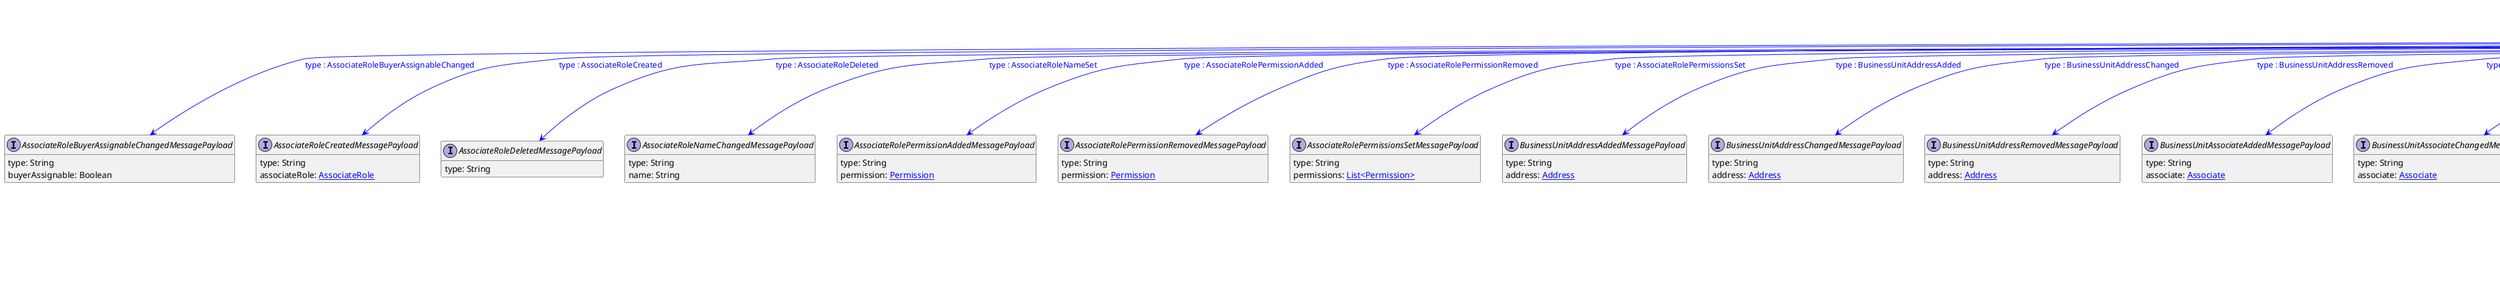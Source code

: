 @startuml

hide empty fields
hide empty methods
legend
|= |= line |
|<back:black>   </back>| inheritance |
|<back:green>   </back>| property reference |
|<back:blue>   </back>| discriminated class |
endlegend
interface MessagePayload [[MessagePayload.svg]]  {
    type: String
}


interface AssociateRoleBuyerAssignableChangedMessagePayload [[AssociateRoleBuyerAssignableChangedMessagePayload.svg]]  {
    type: String
    buyerAssignable: Boolean
}
interface AssociateRoleCreatedMessagePayload [[AssociateRoleCreatedMessagePayload.svg]]  {
    type: String
    associateRole: [[AssociateRole.svg AssociateRole]]
}
interface AssociateRoleDeletedMessagePayload [[AssociateRoleDeletedMessagePayload.svg]]  {
    type: String
}
interface AssociateRoleNameChangedMessagePayload [[AssociateRoleNameChangedMessagePayload.svg]]  {
    type: String
    name: String
}
interface AssociateRolePermissionAddedMessagePayload [[AssociateRolePermissionAddedMessagePayload.svg]]  {
    type: String
    permission: [[Permission.svg Permission]]
}
interface AssociateRolePermissionRemovedMessagePayload [[AssociateRolePermissionRemovedMessagePayload.svg]]  {
    type: String
    permission: [[Permission.svg Permission]]
}
interface AssociateRolePermissionsSetMessagePayload [[AssociateRolePermissionsSetMessagePayload.svg]]  {
    type: String
    permissions: [[Permission.svg List<Permission>]]
}
interface BusinessUnitAddressAddedMessagePayload [[BusinessUnitAddressAddedMessagePayload.svg]]  {
    type: String
    address: [[Address.svg Address]]
}
interface BusinessUnitAddressChangedMessagePayload [[BusinessUnitAddressChangedMessagePayload.svg]]  {
    type: String
    address: [[Address.svg Address]]
}
interface BusinessUnitAddressRemovedMessagePayload [[BusinessUnitAddressRemovedMessagePayload.svg]]  {
    type: String
    address: [[Address.svg Address]]
}
interface BusinessUnitAssociateAddedMessagePayload [[BusinessUnitAssociateAddedMessagePayload.svg]]  {
    type: String
    associate: [[Associate.svg Associate]]
}
interface BusinessUnitAssociateChangedMessagePayload [[BusinessUnitAssociateChangedMessagePayload.svg]]  {
    type: String
    associate: [[Associate.svg Associate]]
}
interface BusinessUnitAssociateModeChangedMessagePayload [[BusinessUnitAssociateModeChangedMessagePayload.svg]]  {
    type: String
    associateMode: [[BusinessUnitAssociateMode.svg BusinessUnitAssociateMode]]
    oldAssociateMode: [[BusinessUnitAssociateMode.svg BusinessUnitAssociateMode]]
}
interface BusinessUnitAssociateRemovedMessagePayload [[BusinessUnitAssociateRemovedMessagePayload.svg]]  {
    type: String
    associate: [[Associate.svg Associate]]
}
interface BusinessUnitAssociatesSetMessagePayload [[BusinessUnitAssociatesSetMessagePayload.svg]]  {
    type: String
    associates: [[Associate.svg List<Associate>]]
}
interface BusinessUnitBillingAddressAddedMessagePayload [[BusinessUnitBillingAddressAddedMessagePayload.svg]]  {
    type: String
    address: [[Address.svg Address]]
}
interface BusinessUnitBillingAddressRemovedMessagePayload [[BusinessUnitBillingAddressRemovedMessagePayload.svg]]  {
    type: String
    address: [[Address.svg Address]]
}
interface BusinessUnitContactEmailSetMessagePayload [[BusinessUnitContactEmailSetMessagePayload.svg]]  {
    type: String
    contactEmail: String
}
interface BusinessUnitCreatedMessagePayload [[BusinessUnitCreatedMessagePayload.svg]]  {
    type: String
    businessUnit: [[BusinessUnit.svg BusinessUnit]]
}
interface BusinessUnitDefaultBillingAddressSetMessagePayload [[BusinessUnitDefaultBillingAddressSetMessagePayload.svg]]  {
    type: String
    address: [[Address.svg Address]]
}
interface BusinessUnitDefaultShippingAddressSetMessagePayload [[BusinessUnitDefaultShippingAddressSetMessagePayload.svg]]  {
    type: String
    address: [[Address.svg Address]]
}
interface BusinessUnitDeletedMessagePayload [[BusinessUnitDeletedMessagePayload.svg]]  {
    type: String
}
interface BusinessUnitNameChangedMessagePayload [[BusinessUnitNameChangedMessagePayload.svg]]  {
    type: String
    name: String
}
interface BusinessUnitParentChangedMessagePayload [[BusinessUnitParentChangedMessagePayload.svg]]  {
    type: String
    oldParentUnit: [[BusinessUnitKeyReference.svg BusinessUnitKeyReference]]
    newParentUnit: [[BusinessUnitKeyReference.svg BusinessUnitKeyReference]]
}
interface BusinessUnitShippingAddressAddedMessagePayload [[BusinessUnitShippingAddressAddedMessagePayload.svg]]  {
    type: String
    address: [[Address.svg Address]]
}
interface BusinessUnitShippingAddressRemovedMessagePayload [[BusinessUnitShippingAddressRemovedMessagePayload.svg]]  {
    type: String
    address: [[Address.svg Address]]
}
interface BusinessUnitStatusChangedMessagePayload [[BusinessUnitStatusChangedMessagePayload.svg]]  {
    type: String
    active: [[BusinessUnitStatus.svg BusinessUnitStatus]]
}
interface BusinessUnitStoreAddedMessagePayload [[BusinessUnitStoreAddedMessagePayload.svg]]  {
    type: String
    store: [[StoreKeyReference.svg StoreKeyReference]]
}
interface BusinessUnitStoreModeChangedMessagePayload [[BusinessUnitStoreModeChangedMessagePayload.svg]]  {
    type: String
    stores: [[StoreKeyReference.svg List<StoreKeyReference>]]
    storeMode: [[BusinessUnitStoreMode.svg BusinessUnitStoreMode]]
    oldStores: [[StoreKeyReference.svg List<StoreKeyReference>]]
    oldStoreMode: [[BusinessUnitStoreMode.svg BusinessUnitStoreMode]]
}
interface BusinessUnitStoreRemovedMessagePayload [[BusinessUnitStoreRemovedMessagePayload.svg]]  {
    type: String
    store: [[StoreKeyReference.svg StoreKeyReference]]
}
interface BusinessUnitStoresSetMessagePayload [[BusinessUnitStoresSetMessagePayload.svg]]  {
    type: String
    stores: [[StoreKeyReference.svg List<StoreKeyReference>]]
}
interface CategoryCreatedMessagePayload [[CategoryCreatedMessagePayload.svg]]  {
    type: String
    category: [[Category.svg Category]]
}
interface CategorySlugChangedMessagePayload [[CategorySlugChangedMessagePayload.svg]]  {
    type: String
    slug: [[LocalizedString.svg LocalizedString]]
    oldSlug: [[LocalizedString.svg LocalizedString]]
}
interface CustomLineItemStateTransitionMessagePayload [[CustomLineItemStateTransitionMessagePayload.svg]]  {
    type: String
    customLineItemId: String
    customLineItemKey: String
    transitionDate: DateTime
    quantity: Long
    fromState: [[StateReference.svg StateReference]]
    toState: [[StateReference.svg StateReference]]
}
interface CustomerAddressAddedMessagePayload [[CustomerAddressAddedMessagePayload.svg]]  {
    type: String
    address: [[Address.svg Address]]
}
interface CustomerAddressChangedMessagePayload [[CustomerAddressChangedMessagePayload.svg]]  {
    type: String
    address: [[Address.svg Address]]
}
interface CustomerAddressCustomFieldAddedMessagePayload [[CustomerAddressCustomFieldAddedMessagePayload.svg]]  {
    type: String
    name: String
    value: [[Object.svg Object]]
}
interface CustomerAddressCustomFieldChangedMessagePayload [[CustomerAddressCustomFieldChangedMessagePayload.svg]]  {
    type: String
    name: String
    value: [[Object.svg Object]]
    previousValue: [[Object.svg Object]]
}
interface CustomerAddressCustomFieldRemovedMessagePayload [[CustomerAddressCustomFieldRemovedMessagePayload.svg]]  {
    type: String
    name: String
}
interface CustomerAddressCustomTypeRemovedMessagePayload [[CustomerAddressCustomTypeRemovedMessagePayload.svg]]  {
    type: String
    previousTypeId: String
}
interface CustomerAddressCustomTypeSetMessagePayload [[CustomerAddressCustomTypeSetMessagePayload.svg]]  {
    type: String
    customFields: [[CustomFields.svg CustomFields]]
    previousTypeId: String
}
interface CustomerAddressRemovedMessagePayload [[CustomerAddressRemovedMessagePayload.svg]]  {
    type: String
    address: [[Address.svg Address]]
}
interface CustomerCompanyNameSetMessagePayload [[CustomerCompanyNameSetMessagePayload.svg]]  {
    type: String
    companyName: String
}
interface CustomerCreatedMessagePayload [[CustomerCreatedMessagePayload.svg]]  {
    type: String
    customer: [[Customer.svg Customer]]
}
interface CustomerCustomFieldAddedMessagePayload [[CustomerCustomFieldAddedMessagePayload.svg]]  {
    type: String
    name: String
    value: [[Object.svg Object]]
}
interface CustomerCustomFieldChangedMessagePayload [[CustomerCustomFieldChangedMessagePayload.svg]]  {
    type: String
    name: String
    value: [[Object.svg Object]]
    previousValue: [[Object.svg Object]]
}
interface CustomerCustomFieldRemovedMessagePayload [[CustomerCustomFieldRemovedMessagePayload.svg]]  {
    type: String
    name: String
}
interface CustomerCustomTypeRemovedMessagePayload [[CustomerCustomTypeRemovedMessagePayload.svg]]  {
    type: String
    previousTypeId: String
}
interface CustomerCustomTypeSetMessagePayload [[CustomerCustomTypeSetMessagePayload.svg]]  {
    type: String
    customFields: [[CustomFields.svg CustomFields]]
    previousTypeId: String
}
interface CustomerDateOfBirthSetMessagePayload [[CustomerDateOfBirthSetMessagePayload.svg]]  {
    type: String
    dateOfBirth: Date
}
interface CustomerDeletedMessagePayload [[CustomerDeletedMessagePayload.svg]]  {
    type: String
}
interface CustomerEmailChangedMessagePayload [[CustomerEmailChangedMessagePayload.svg]]  {
    type: String
    email: String
}
interface CustomerEmailVerifiedMessagePayload [[CustomerEmailVerifiedMessagePayload.svg]]  {
    type: String
}
interface CustomerFirstNameSetMessagePayload [[CustomerFirstNameSetMessagePayload.svg]]  {
    type: String
    firstName: String
}
interface CustomerGroupSetMessagePayload [[CustomerGroupSetMessagePayload.svg]]  {
    type: String
    customerGroup: [[CustomerGroupReference.svg CustomerGroupReference]]
}
interface CustomerLastNameSetMessagePayload [[CustomerLastNameSetMessagePayload.svg]]  {
    type: String
    lastName: String
}
interface CustomerPasswordUpdatedMessagePayload [[CustomerPasswordUpdatedMessagePayload.svg]]  {
    type: String
    reset: Boolean
}
interface CustomerTitleSetMessagePayload [[CustomerTitleSetMessagePayload.svg]]  {
    type: String
    title: String
}
interface DeliveryAddedMessagePayload [[DeliveryAddedMessagePayload.svg]]  {
    type: String
    delivery: [[Delivery.svg Delivery]]
    shippingKey: String
}
interface DeliveryAddressSetMessagePayload [[DeliveryAddressSetMessagePayload.svg]]  {
    type: String
    deliveryId: String
    address: [[Address.svg Address]]
    oldAddress: [[Address.svg Address]]
    shippingKey: String
}
interface DeliveryItemsUpdatedMessagePayload [[DeliveryItemsUpdatedMessagePayload.svg]]  {
    type: String
    deliveryId: String
    items: [[DeliveryItem.svg List<DeliveryItem>]]
    oldItems: [[DeliveryItem.svg List<DeliveryItem>]]
    shippingKey: String
}
interface DeliveryRemovedMessagePayload [[DeliveryRemovedMessagePayload.svg]]  {
    type: String
    delivery: [[Delivery.svg Delivery]]
    shippingKey: String
}
interface InventoryEntryCreatedMessagePayload [[InventoryEntryCreatedMessagePayload.svg]]  {
    type: String
    inventoryEntry: [[InventoryEntry.svg InventoryEntry]]
}
interface InventoryEntryDeletedMessagePayload [[InventoryEntryDeletedMessagePayload.svg]]  {
    type: String
    sku: String
    supplyChannel: [[ChannelReference.svg ChannelReference]]
}
interface InventoryEntryQuantitySetMessagePayload [[InventoryEntryQuantitySetMessagePayload.svg]]  {
    type: String
    oldQuantityOnStock: Long
    newQuantityOnStock: Long
    oldAvailableQuantity: Long
    newAvailableQuantity: Long
    supplyChannel: [[ChannelReference.svg ChannelReference]]
}
interface LineItemStateTransitionMessagePayload [[LineItemStateTransitionMessagePayload.svg]]  {
    type: String
    lineItemId: String
    lineItemKey: String
    transitionDate: DateTime
    quantity: Long
    fromState: [[StateReference.svg StateReference]]
    toState: [[StateReference.svg StateReference]]
}
interface OrderBillingAddressSetMessagePayload [[OrderBillingAddressSetMessagePayload.svg]]  {
    type: String
    address: [[Address.svg Address]]
    oldAddress: [[Address.svg Address]]
}
interface OrderCreatedMessagePayload [[OrderCreatedMessagePayload.svg]]  {
    type: String
    order: [[Order.svg Order]]
}
interface OrderCustomFieldAddedMessagePayload [[OrderCustomFieldAddedMessagePayload.svg]]  {
    type: String
    name: String
    value: [[Object.svg Object]]
}
interface OrderCustomFieldChangedMessagePayload [[OrderCustomFieldChangedMessagePayload.svg]]  {
    type: String
    name: String
    value: [[Object.svg Object]]
    previousValue: [[Object.svg Object]]
}
interface OrderCustomFieldRemovedMessagePayload [[OrderCustomFieldRemovedMessagePayload.svg]]  {
    type: String
    name: String
}
interface OrderCustomLineItemAddedMessagePayload [[OrderCustomLineItemAddedMessagePayload.svg]]  {
    type: String
    customLineItem: [[CustomLineItem.svg CustomLineItem]]
}
interface OrderCustomLineItemDiscountSetMessagePayload [[OrderCustomLineItemDiscountSetMessagePayload.svg]]  {
    type: String
    customLineItemId: String
    customLineItemKey: String
    discountedPricePerQuantity: [[DiscountedLineItemPriceForQuantity.svg List<DiscountedLineItemPriceForQuantity>]]
    taxedPrice: [[TaxedItemPrice.svg TaxedItemPrice]]
}
interface OrderCustomLineItemQuantityChangedMessagePayload [[OrderCustomLineItemQuantityChangedMessagePayload.svg]]  {
    type: String
    customLineItemId: String
    customLineItemKey: String
    quantity: Long
    oldQuantity: Long
}
interface OrderCustomLineItemRemovedMessagePayload [[OrderCustomLineItemRemovedMessagePayload.svg]]  {
    type: String
    customLineItemId: String
    customLineItemKey: String
    customLineItem: [[CustomLineItem.svg CustomLineItem]]
}
interface OrderCustomTypeRemovedMessagePayload [[OrderCustomTypeRemovedMessagePayload.svg]]  {
    type: String
    previousTypeId: String
}
interface OrderCustomTypeSetMessagePayload [[OrderCustomTypeSetMessagePayload.svg]]  {
    type: String
    customFields: [[CustomFields.svg CustomFields]]
    previousTypeId: String
}
interface OrderCustomerEmailSetMessagePayload [[OrderCustomerEmailSetMessagePayload.svg]]  {
    type: String
    email: String
    oldEmail: String
}
interface OrderCustomerGroupSetMessagePayload [[OrderCustomerGroupSetMessagePayload.svg]]  {
    type: String
    customerGroup: [[CustomerGroupReference.svg CustomerGroupReference]]
    oldCustomerGroup: [[CustomerGroupReference.svg CustomerGroupReference]]
}
interface OrderCustomerSetMessagePayload [[OrderCustomerSetMessagePayload.svg]]  {
    type: String
    customer: [[CustomerReference.svg CustomerReference]]
    customerGroup: [[CustomerGroupReference.svg CustomerGroupReference]]
    oldCustomer: [[CustomerReference.svg CustomerReference]]
    oldCustomerGroup: [[CustomerGroupReference.svg CustomerGroupReference]]
}
interface OrderDeletedMessagePayload [[OrderDeletedMessagePayload.svg]]  {
    type: String
    order: [[Order.svg Order]]
}
interface OrderDiscountCodeAddedMessagePayload [[OrderDiscountCodeAddedMessagePayload.svg]]  {
    type: String
    discountCode: [[DiscountCodeReference.svg DiscountCodeReference]]
}
interface OrderDiscountCodeRemovedMessagePayload [[OrderDiscountCodeRemovedMessagePayload.svg]]  {
    type: String
    discountCode: [[DiscountCodeReference.svg DiscountCodeReference]]
}
interface OrderDiscountCodeStateSetMessagePayload [[OrderDiscountCodeStateSetMessagePayload.svg]]  {
    type: String
    discountCode: [[DiscountCodeReference.svg DiscountCodeReference]]
    state: [[DiscountCodeState.svg DiscountCodeState]]
    oldState: [[DiscountCodeState.svg DiscountCodeState]]
}
interface OrderEditAppliedMessagePayload [[OrderEditAppliedMessagePayload.svg]]  {
    type: String
    edit: [[OrderEdit.svg OrderEdit]]
    result: [[OrderEditApplied.svg OrderEditApplied]]
}
interface OrderImportedMessagePayload [[OrderImportedMessagePayload.svg]]  {
    type: String
    order: [[Order.svg Order]]
}
interface OrderLineItemAddedMessagePayload [[OrderLineItemAddedMessagePayload.svg]]  {
    type: String
    lineItem: [[LineItem.svg LineItem]]
    addedQuantity: Long
}
interface OrderLineItemDiscountSetMessagePayload [[OrderLineItemDiscountSetMessagePayload.svg]]  {
    type: String
    lineItemId: String
    lineItemKey: String
    discountedPricePerQuantity: [[DiscountedLineItemPriceForQuantity.svg List<DiscountedLineItemPriceForQuantity>]]
    totalPrice: [[Money.svg Money]]
    taxedPrice: [[TaxedItemPrice.svg TaxedItemPrice]]
    taxedPricePortions: [[MethodTaxedPrice.svg List<MethodTaxedPrice>]]
}
interface OrderLineItemDistributionChannelSetMessagePayload [[OrderLineItemDistributionChannelSetMessagePayload.svg]]  {
    type: String
    lineItemId: String
    lineItemKey: String
    distributionChannel: [[ChannelReference.svg ChannelReference]]
}
interface OrderLineItemRemovedMessagePayload [[OrderLineItemRemovedMessagePayload.svg]]  {
    type: String
    lineItemId: String
    lineItemKey: String
    removedQuantity: Long
    newQuantity: Long
    newState: [[ItemState.svg List<ItemState>]]
    newTotalPrice: [[CentPrecisionMoney.svg CentPrecisionMoney]]
    newTaxedPrice: [[TaxedItemPrice.svg TaxedItemPrice]]
    newPrice: [[Price.svg Price]]
    newShippingDetail: [[ItemShippingDetails.svg ItemShippingDetails]]
}
interface OrderPaymentAddedMessagePayload [[OrderPaymentAddedMessagePayload.svg]]  {
    type: String
    payment: [[PaymentReference.svg PaymentReference]]
}
interface OrderPaymentStateChangedMessagePayload [[OrderPaymentStateChangedMessagePayload.svg]]  {
    type: String
    paymentState: [[PaymentState.svg PaymentState]]
    oldPaymentState: [[PaymentState.svg PaymentState]]
}
interface OrderPurchaseOrderNumberSetMessagePayload [[OrderPurchaseOrderNumberSetMessagePayload.svg]]  {
    type: String
    purchaseOrderNumber: String
    oldPurchaseOrderNumber: String
}
interface OrderReturnShipmentStateChangedMessagePayload [[OrderReturnShipmentStateChangedMessagePayload.svg]]  {
    type: String
    returnItemId: String
    returnShipmentState: [[ReturnShipmentState.svg ReturnShipmentState]]
}
interface OrderShipmentStateChangedMessagePayload [[OrderShipmentStateChangedMessagePayload.svg]]  {
    type: String
    shipmentState: [[ShipmentState.svg ShipmentState]]
    oldShipmentState: [[ShipmentState.svg ShipmentState]]
}
interface OrderShippingAddressSetMessagePayload [[OrderShippingAddressSetMessagePayload.svg]]  {
    type: String
    address: [[Address.svg Address]]
    oldAddress: [[Address.svg Address]]
}
interface OrderShippingInfoSetMessagePayload [[OrderShippingInfoSetMessagePayload.svg]]  {
    type: String
    shippingInfo: [[ShippingInfo.svg ShippingInfo]]
    oldShippingInfo: [[ShippingInfo.svg ShippingInfo]]
}
interface OrderShippingRateInputSetMessagePayload [[OrderShippingRateInputSetMessagePayload.svg]]  {
    type: String
    shippingRateInput: [[ShippingRateInput.svg ShippingRateInput]]
    oldShippingRateInput: [[ShippingRateInput.svg ShippingRateInput]]
}
interface OrderStateChangedMessagePayload [[OrderStateChangedMessagePayload.svg]]  {
    type: String
    orderState: [[OrderState.svg OrderState]]
    oldOrderState: [[OrderState.svg OrderState]]
}
interface OrderStateTransitionMessagePayload [[OrderStateTransitionMessagePayload.svg]]  {
    type: String
    state: [[StateReference.svg StateReference]]
    oldState: [[StateReference.svg StateReference]]
    force: Boolean
}
interface OrderStoreSetMessagePayload [[OrderStoreSetMessagePayload.svg]]  {
    type: String
    store: [[StoreKeyReference.svg StoreKeyReference]]
}
interface ParcelAddedToDeliveryMessagePayload [[ParcelAddedToDeliveryMessagePayload.svg]]  {
    type: String
    delivery: [[Delivery.svg Delivery]]
    parcel: [[Parcel.svg Parcel]]
    shippingKey: String
}
interface ParcelItemsUpdatedMessagePayload [[ParcelItemsUpdatedMessagePayload.svg]]  {
    type: String
    parcelId: String
    deliveryId: String
    items: [[DeliveryItem.svg List<DeliveryItem>]]
    oldItems: [[DeliveryItem.svg List<DeliveryItem>]]
    shippingKey: String
}
interface ParcelMeasurementsUpdatedMessagePayload [[ParcelMeasurementsUpdatedMessagePayload.svg]]  {
    type: String
    deliveryId: String
    parcelId: String
    measurements: [[ParcelMeasurements.svg ParcelMeasurements]]
    shippingKey: String
}
interface ParcelRemovedFromDeliveryMessagePayload [[ParcelRemovedFromDeliveryMessagePayload.svg]]  {
    type: String
    deliveryId: String
    parcel: [[Parcel.svg Parcel]]
    shippingKey: String
}
interface ParcelTrackingDataUpdatedMessagePayload [[ParcelTrackingDataUpdatedMessagePayload.svg]]  {
    type: String
    deliveryId: String
    parcelId: String
    trackingData: [[TrackingData.svg TrackingData]]
    shippingKey: String
}
interface PaymentCreatedMessagePayload [[PaymentCreatedMessagePayload.svg]]  {
    type: String
    payment: [[Payment.svg Payment]]
}
interface PaymentInteractionAddedMessagePayload [[PaymentInteractionAddedMessagePayload.svg]]  {
    type: String
    interaction: [[CustomFields.svg CustomFields]]
}
interface PaymentStatusInterfaceCodeSetMessagePayload [[PaymentStatusInterfaceCodeSetMessagePayload.svg]]  {
    type: String
    paymentId: String
    interfaceCode: String
}
interface PaymentStatusStateTransitionMessagePayload [[PaymentStatusStateTransitionMessagePayload.svg]]  {
    type: String
    state: [[StateReference.svg StateReference]]
    force: Boolean
}
interface PaymentTransactionAddedMessagePayload [[PaymentTransactionAddedMessagePayload.svg]]  {
    type: String
    transaction: [[Transaction.svg Transaction]]
}
interface PaymentTransactionStateChangedMessagePayload [[PaymentTransactionStateChangedMessagePayload.svg]]  {
    type: String
    transactionId: String
    state: [[TransactionState.svg TransactionState]]
}
interface ProductAddedToCategoryMessagePayload [[ProductAddedToCategoryMessagePayload.svg]]  {
    type: String
    category: [[CategoryReference.svg CategoryReference]]
    staged: Boolean
}
interface ProductCreatedMessagePayload [[ProductCreatedMessagePayload.svg]]  {
    type: String
    productProjection: [[ProductProjection.svg ProductProjection]]
}
interface ProductDeletedMessagePayload [[ProductDeletedMessagePayload.svg]]  {
    type: String
    removedImageUrls: [[String.svg List<String>]]
    currentProjection: [[ProductProjection.svg ProductProjection]]
}
interface ProductImageAddedMessagePayload [[ProductImageAddedMessagePayload.svg]]  {
    type: String
    variantId: Long
    image: [[Image.svg Image]]
    staged: Boolean
}
interface ProductPriceAddedMessagePayload [[ProductPriceAddedMessagePayload.svg]]  {
    type: String
    variantId: Long
    price: [[Price.svg Price]]
    staged: Boolean
}
interface ProductPriceChangedMessagePayload [[ProductPriceChangedMessagePayload.svg]]  {
    type: String
    variantId: Long
    oldPrice: [[Price.svg Price]]
    newPrice: [[Price.svg Price]]
    staged: Boolean
    oldStagedPrice: [[Price.svg Price]]
}
interface ProductPriceDiscountsSetMessagePayload [[ProductPriceDiscountsSetMessagePayload.svg]]  {
    type: String
    updatedPrices: [[ProductPriceDiscountsSetUpdatedPrice.svg List<ProductPriceDiscountsSetUpdatedPrice>]]
}
interface ProductPriceExternalDiscountSetMessagePayload [[ProductPriceExternalDiscountSetMessagePayload.svg]]  {
    type: String
    variantId: Integer
    variantKey: String
    sku: String
    priceId: String
    discounted: [[DiscountedPrice.svg DiscountedPrice]]
    staged: Boolean
}
interface ProductPriceKeySetMessagePayload [[ProductPriceKeySetMessagePayload.svg]]  {
    type: String
    variantId: Long
    priceId: String
    oldKey: String
    key: String
    staged: Boolean
}
interface ProductPriceModeSetMessagePayload [[ProductPriceModeSetMessagePayload.svg]]  {
    type: String
    to: [[ProductPriceModeEnum.svg ProductPriceModeEnum]]
}
interface ProductPriceRemovedMessagePayload [[ProductPriceRemovedMessagePayload.svg]]  {
    type: String
    variantId: Long
    price: [[Price.svg Price]]
    staged: Boolean
}
interface ProductPricesSetMessagePayload [[ProductPricesSetMessagePayload.svg]]  {
    type: String
    variantId: Long
    prices: [[Price.svg List<Price>]]
    staged: Boolean
}
interface ProductPublishedMessagePayload [[ProductPublishedMessagePayload.svg]]  {
    type: String
    removedImageUrls: [[String.svg List<String>]]
    productProjection: [[ProductProjection.svg ProductProjection]]
    scope: [[ProductPublishScope.svg ProductPublishScope]]
}
interface ProductRemovedFromCategoryMessagePayload [[ProductRemovedFromCategoryMessagePayload.svg]]  {
    type: String
    category: [[CategoryReference.svg CategoryReference]]
    staged: Boolean
}
interface ProductRevertedStagedChangesMessagePayload [[ProductRevertedStagedChangesMessagePayload.svg]]  {
    type: String
    removedImageUrls: [[String.svg List<String>]]
}
interface ProductSelectionCreatedMessagePayload [[ProductSelectionCreatedMessagePayload.svg]]  {
    type: String
    productSelection: [[ProductSelection.svg ProductSelection]]
}
interface ProductSelectionDeletedMessagePayload [[ProductSelectionDeletedMessagePayload.svg]]  {
    type: String
}
interface ProductSelectionProductAddedMessagePayload [[ProductSelectionProductAddedMessagePayload.svg]]  {
    type: String
    product: [[ProductReference.svg ProductReference]]
    variantSelection: [[ProductVariantSelection.svg ProductVariantSelection]]
}
interface ProductSelectionProductExcludedMessagePayload [[ProductSelectionProductExcludedMessagePayload.svg]]  {
    type: String
    product: [[ProductReference.svg ProductReference]]
    variantExclusion: [[ProductVariantExclusion.svg ProductVariantExclusion]]
}
interface ProductSelectionProductRemovedMessagePayload [[ProductSelectionProductRemovedMessagePayload.svg]]  {
    type: String
    product: [[ProductReference.svg ProductReference]]
}
interface ProductSelectionVariantExclusionChangedMessagePayload [[ProductSelectionVariantExclusionChangedMessagePayload.svg]]  {
    type: String
    product: [[ProductReference.svg ProductReference]]
    oldVariantExclusion: [[ProductVariantExclusion.svg ProductVariantExclusion]]
    newVariantExclusion: [[ProductVariantExclusion.svg ProductVariantExclusion]]
}
interface ProductSelectionVariantSelectionChangedMessagePayload [[ProductSelectionVariantSelectionChangedMessagePayload.svg]]  {
    type: String
    product: [[ProductReference.svg ProductReference]]
    oldVariantSelection: [[ProductVariantSelection.svg ProductVariantSelection]]
    newVariantSelection: [[ProductVariantSelection.svg ProductVariantSelection]]
}
interface ProductSlugChangedMessagePayload [[ProductSlugChangedMessagePayload.svg]]  {
    type: String
    slug: [[LocalizedString.svg LocalizedString]]
    oldSlug: [[LocalizedString.svg LocalizedString]]
}
interface ProductStateTransitionMessagePayload [[ProductStateTransitionMessagePayload.svg]]  {
    type: String
    state: [[StateReference.svg StateReference]]
    force: Boolean
}
interface ProductUnpublishedMessagePayload [[ProductUnpublishedMessagePayload.svg]]  {
    type: String
}
interface ProductVariantAddedMessagePayload [[ProductVariantAddedMessagePayload.svg]]  {
    type: String
    variant: [[ProductVariant.svg ProductVariant]]
    staged: Boolean
}
interface ProductVariantDeletedMessagePayload [[ProductVariantDeletedMessagePayload.svg]]  {
    type: String
    variant: [[ProductVariant.svg ProductVariant]]
    removedImageUrls: [[String.svg List<String>]]
}
interface QuoteCreatedMessagePayload [[QuoteCreatedMessagePayload.svg]]  {
    type: String
    quote: [[Quote.svg Quote]]
}
interface QuoteCustomerChangedMessagePayload [[QuoteCustomerChangedMessagePayload.svg]]  {
    type: String
    customer: [[CustomerReference.svg CustomerReference]]
    previousCustomer: [[CustomerReference.svg CustomerReference]]
}
interface QuoteDeletedMessagePayload [[QuoteDeletedMessagePayload.svg]]  {
    type: String
}
interface QuoteRenegotiationRequestedMessagePayload [[QuoteRenegotiationRequestedMessagePayload.svg]]  {
    type: String
    buyerComment: String
}
interface QuoteRequestCreatedMessagePayload [[QuoteRequestCreatedMessagePayload.svg]]  {
    type: String
    quoteRequest: [[QuoteRequest.svg QuoteRequest]]
}
interface QuoteRequestCustomerChangedMessagePayload [[QuoteRequestCustomerChangedMessagePayload.svg]]  {
    type: String
    customer: [[CustomerReference.svg CustomerReference]]
    previousCustomer: [[CustomerReference.svg CustomerReference]]
}
interface QuoteRequestDeletedMessagePayload [[QuoteRequestDeletedMessagePayload.svg]]  {
    type: String
}
interface QuoteRequestStateChangedMessagePayload [[QuoteRequestStateChangedMessagePayload.svg]]  {
    type: String
    quoteRequestState: [[QuoteRequestState.svg QuoteRequestState]]
    oldQuoteRequestState: [[QuoteRequestState.svg QuoteRequestState]]
}
interface QuoteRequestStateTransitionMessagePayload [[QuoteRequestStateTransitionMessagePayload.svg]]  {
    type: String
    state: [[StateReference.svg StateReference]]
    oldState: [[StateReference.svg StateReference]]
    force: Boolean
}
interface QuoteStateChangedMessagePayload [[QuoteStateChangedMessagePayload.svg]]  {
    type: String
    quoteState: [[QuoteState.svg QuoteState]]
    oldQuoteState: [[QuoteState.svg QuoteState]]
}
interface QuoteStateTransitionMessagePayload [[QuoteStateTransitionMessagePayload.svg]]  {
    type: String
    state: [[StateReference.svg StateReference]]
    oldState: [[StateReference.svg StateReference]]
    force: Boolean
}
interface ReturnInfoAddedMessagePayload [[ReturnInfoAddedMessagePayload.svg]]  {
    type: String
    returnInfo: [[ReturnInfo.svg ReturnInfo]]
}
interface ReturnInfoSetMessagePayload [[ReturnInfoSetMessagePayload.svg]]  {
    type: String
    returnInfo: [[ReturnInfo.svg List<ReturnInfo>]]
}
interface ReviewCreatedMessagePayload [[ReviewCreatedMessagePayload.svg]]  {
    type: String
    review: [[Review.svg Review]]
}
interface ReviewRatingSetMessagePayload [[ReviewRatingSetMessagePayload.svg]]  {
    type: String
    oldRating: Double
    newRating: Double
    includedInStatistics: Boolean
    target: [[Reference.svg Reference]]
}
interface ReviewStateTransitionMessagePayload [[ReviewStateTransitionMessagePayload.svg]]  {
    type: String
    oldState: [[StateReference.svg StateReference]]
    newState: [[StateReference.svg StateReference]]
    oldIncludedInStatistics: Boolean
    newIncludedInStatistics: Boolean
    target: [[Reference.svg Reference]]
    force: Boolean
}
interface ShoppingListStoreSetMessagePayload [[ShoppingListStoreSetMessagePayload.svg]]  {
    type: String
    store: [[StoreKeyReference.svg StoreKeyReference]]
}
interface StagedQuoteCreatedMessagePayload [[StagedQuoteCreatedMessagePayload.svg]]  {
    type: String
    stagedQuote: [[StagedQuote.svg StagedQuote]]
}
interface StagedQuoteDeletedMessagePayload [[StagedQuoteDeletedMessagePayload.svg]]  {
    type: String
}
interface StagedQuoteSellerCommentSetMessagePayload [[StagedQuoteSellerCommentSetMessagePayload.svg]]  {
    type: String
    sellerComment: String
}
interface StagedQuoteStateChangedMessagePayload [[StagedQuoteStateChangedMessagePayload.svg]]  {
    type: String
    stagedQuoteState: [[StagedQuoteState.svg StagedQuoteState]]
    oldStagedQuoteState: [[StagedQuoteState.svg StagedQuoteState]]
}
interface StagedQuoteStateTransitionMessagePayload [[StagedQuoteStateTransitionMessagePayload.svg]]  {
    type: String
    state: [[StateReference.svg StateReference]]
    oldState: [[StateReference.svg StateReference]]
    force: Boolean
}
interface StagedQuoteValidToSetMessagePayload [[StagedQuoteValidToSetMessagePayload.svg]]  {
    type: String
    validTo: DateTime
}
interface StandalonePriceActiveChangedMessagePayload [[StandalonePriceActiveChangedMessagePayload.svg]]  {
    type: String
    active: Boolean
    oldActive: Boolean
}
interface StandalonePriceCreatedMessagePayload [[StandalonePriceCreatedMessagePayload.svg]]  {
    type: String
    standalonePrice: [[StandalonePrice.svg StandalonePrice]]
}
interface StandalonePriceDeletedMessagePayload [[StandalonePriceDeletedMessagePayload.svg]]  {
    type: String
    sku: String
}
interface StandalonePriceDiscountSetMessagePayload [[StandalonePriceDiscountSetMessagePayload.svg]]  {
    type: String
    discounted: [[DiscountedPrice.svg DiscountedPrice]]
}
interface StandalonePriceExternalDiscountSetMessagePayload [[StandalonePriceExternalDiscountSetMessagePayload.svg]]  {
    type: String
    discounted: [[DiscountedPrice.svg DiscountedPrice]]
}
interface StandalonePriceKeySetMessagePayload [[StandalonePriceKeySetMessagePayload.svg]]  {
    type: String
    key: String
    oldKey: String
}
interface StandalonePriceStagedChangesAppliedMessagePayload [[StandalonePriceStagedChangesAppliedMessagePayload.svg]]  {
    type: String
    stagedChanges: [[StagedStandalonePrice.svg StagedStandalonePrice]]
}
interface StandalonePriceStagedChangesRemovedMessagePayload [[StandalonePriceStagedChangesRemovedMessagePayload.svg]]  {
    type: String
    stagedChanges: [[StagedStandalonePrice.svg StagedStandalonePrice]]
}
interface StandalonePriceTierAddedMessagePayload [[StandalonePriceTierAddedMessagePayload.svg]]  {
    type: String
    tier: [[PriceTier.svg PriceTier]]
}
interface StandalonePriceTierRemovedMessagePayload [[StandalonePriceTierRemovedMessagePayload.svg]]  {
    type: String
    removedTier: [[PriceTier.svg PriceTier]]
}
interface StandalonePriceTiersSetMessagePayload [[StandalonePriceTiersSetMessagePayload.svg]]  {
    type: String
    tiers: [[PriceTier.svg List<PriceTier>]]
    previousTiers: [[PriceTier.svg List<PriceTier>]]
}
interface StandalonePriceValidFromAndUntilSetMessagePayload [[StandalonePriceValidFromAndUntilSetMessagePayload.svg]]  {
    type: String
    validFrom: DateTime
    previousValidFrom: DateTime
    validUntil: DateTime
    previousValidUntil: DateTime
}
interface StandalonePriceValidFromSetMessagePayload [[StandalonePriceValidFromSetMessagePayload.svg]]  {
    type: String
    validFrom: DateTime
    previousValidFrom: DateTime
}
interface StandalonePriceValidUntilSetMessagePayload [[StandalonePriceValidUntilSetMessagePayload.svg]]  {
    type: String
    validUntil: DateTime
    previousValidUntil: DateTime
}
interface StandalonePriceValueChangedMessagePayload [[StandalonePriceValueChangedMessagePayload.svg]]  {
    type: String
    value: [[Money.svg Money]]
    staged: Boolean
    oldValue: [[Money.svg Money]]
}
interface StoreCountriesChangedMessagePayload [[StoreCountriesChangedMessagePayload.svg]]  {
    type: String
    addedCountries: [[StoreCountry.svg List<StoreCountry>]]
    removedCountries: [[StoreCountry.svg List<StoreCountry>]]
}
interface StoreCreatedMessagePayload [[StoreCreatedMessagePayload.svg]]  {
    type: String
    name: [[LocalizedString.svg LocalizedString]]
    languages: [[String.svg List<String>]]
    countries: [[StoreCountry.svg List<StoreCountry>]]
    distributionChannels: [[ChannelReference.svg List<ChannelReference>]]
    supplyChannels: [[ChannelReference.svg List<ChannelReference>]]
    productSelections: [[ProductSelectionSetting.svg List<ProductSelectionSetting>]]
    custom: [[CustomFields.svg CustomFields]]
}
interface StoreDeletedMessagePayload [[StoreDeletedMessagePayload.svg]]  {
    type: String
}
interface StoreDistributionChannelsChangedMessagePayload [[StoreDistributionChannelsChangedMessagePayload.svg]]  {
    type: String
    addedDistributionChannels: [[ChannelReference.svg List<ChannelReference>]]
    removedDistributionChannels: [[ChannelReference.svg List<ChannelReference>]]
}
interface StoreLanguagesChangedMessagePayload [[StoreLanguagesChangedMessagePayload.svg]]  {
    type: String
    addedLanguages: [[String.svg List<String>]]
    removedLanguages: [[String.svg List<String>]]
}
interface StoreNameSetMessagePayload [[StoreNameSetMessagePayload.svg]]  {
    type: String
    name: [[LocalizedString.svg LocalizedString]]
    nameAllLocales: [[LocalizedString.svg List<LocalizedString>]]
}
interface StoreProductSelectionsChangedMessagePayload [[StoreProductSelectionsChangedMessagePayload.svg]]  {
    type: String
    addedProductSelections: [[ProductSelectionSetting.svg List<ProductSelectionSetting>]]
    removedProductSelections: [[ProductSelectionSetting.svg List<ProductSelectionSetting>]]
    updatedProductSelections: [[ProductSelectionSetting.svg List<ProductSelectionSetting>]]
}
interface StoreSupplyChannelsChangedMessagePayload [[StoreSupplyChannelsChangedMessagePayload.svg]]  {
    type: String
    addedSupplyChannels: [[ChannelReference.svg List<ChannelReference>]]
    removedSupplyChannels: [[ChannelReference.svg List<ChannelReference>]]
}
interface OrderEditPreviewSuccess [[OrderEditPreviewSuccess.svg]]  {
    type: String
    preview: [[StagedOrder.svg StagedOrder]]
    messagePayloads: [[MessagePayload.svg List<MessagePayload>]]
}
MessagePayload --> AssociateRoleBuyerAssignableChangedMessagePayload #blue;text:blue : "type : AssociateRoleBuyerAssignableChanged"
MessagePayload --> AssociateRoleCreatedMessagePayload #blue;text:blue : "type : AssociateRoleCreated"
MessagePayload --> AssociateRoleDeletedMessagePayload #blue;text:blue : "type : AssociateRoleDeleted"
MessagePayload --> AssociateRoleNameChangedMessagePayload #blue;text:blue : "type : AssociateRoleNameSet"
MessagePayload --> AssociateRolePermissionAddedMessagePayload #blue;text:blue : "type : AssociateRolePermissionAdded"
MessagePayload --> AssociateRolePermissionRemovedMessagePayload #blue;text:blue : "type : AssociateRolePermissionRemoved"
MessagePayload --> AssociateRolePermissionsSetMessagePayload #blue;text:blue : "type : AssociateRolePermissionsSet"
MessagePayload --> BusinessUnitAddressAddedMessagePayload #blue;text:blue : "type : BusinessUnitAddressAdded"
MessagePayload --> BusinessUnitAddressChangedMessagePayload #blue;text:blue : "type : BusinessUnitAddressChanged"
MessagePayload --> BusinessUnitAddressRemovedMessagePayload #blue;text:blue : "type : BusinessUnitAddressRemoved"
MessagePayload --> BusinessUnitAssociateAddedMessagePayload #blue;text:blue : "type : BusinessUnitAssociateAdded"
MessagePayload --> BusinessUnitAssociateChangedMessagePayload #blue;text:blue : "type : BusinessUnitAssociateChanged"
MessagePayload --> BusinessUnitAssociateModeChangedMessagePayload #blue;text:blue : "type : BusinessUnitAssociateModeChanged"
MessagePayload --> BusinessUnitAssociateRemovedMessagePayload #blue;text:blue : "type : BusinessUnitAssociateRemoved"
MessagePayload --> BusinessUnitAssociatesSetMessagePayload #blue;text:blue : "type : BusinessUnitAssociatesSet"
MessagePayload --> BusinessUnitBillingAddressAddedMessagePayload #blue;text:blue : "type : BusinessUnitBillingAddressAdded"
MessagePayload --> BusinessUnitBillingAddressRemovedMessagePayload #blue;text:blue : "type : BusinessUnitBillingAddressRemoved"
MessagePayload --> BusinessUnitContactEmailSetMessagePayload #blue;text:blue : "type : BusinessUnitContactEmailSet"
MessagePayload --> BusinessUnitCreatedMessagePayload #blue;text:blue : "type : BusinessUnitCreated"
MessagePayload --> BusinessUnitDefaultBillingAddressSetMessagePayload #blue;text:blue : "type : BusinessUnitDefaultBillingAddressSet"
MessagePayload --> BusinessUnitDefaultShippingAddressSetMessagePayload #blue;text:blue : "type : BusinessUnitDefaultShippingAddressSet"
MessagePayload --> BusinessUnitDeletedMessagePayload #blue;text:blue : "type : BusinessUnitDeleted"
MessagePayload --> BusinessUnitNameChangedMessagePayload #blue;text:blue : "type : BusinessUnitNameChanged"
MessagePayload --> BusinessUnitParentChangedMessagePayload #blue;text:blue : "type : BusinessUnitParentChanged"
MessagePayload --> BusinessUnitShippingAddressAddedMessagePayload #blue;text:blue : "type : BusinessUnitShippingAddressAdded"
MessagePayload --> BusinessUnitShippingAddressRemovedMessagePayload #blue;text:blue : "type : BusinessUnitShippingAddressRemoved"
MessagePayload --> BusinessUnitStatusChangedMessagePayload #blue;text:blue : "type : BusinessUnitStatusChanged"
MessagePayload --> BusinessUnitStoreAddedMessagePayload #blue;text:blue : "type : BusinessUnitStoreAdded"
MessagePayload --> BusinessUnitStoreModeChangedMessagePayload #blue;text:blue : "type : BusinessUnitStoreModeChanged"
MessagePayload --> BusinessUnitStoreRemovedMessagePayload #blue;text:blue : "type : BusinessUnitStoreRemoved"
MessagePayload --> BusinessUnitStoresSetMessagePayload #blue;text:blue : "type : BusinessUnitStoresSet"
MessagePayload --> CategoryCreatedMessagePayload #blue;text:blue : "type : CategoryCreated"
MessagePayload --> CategorySlugChangedMessagePayload #blue;text:blue : "type : CategorySlugChanged"
MessagePayload --> CustomLineItemStateTransitionMessagePayload #blue;text:blue : "type : CustomLineItemStateTransition"
MessagePayload --> CustomerAddressAddedMessagePayload #blue;text:blue : "type : CustomerAddressAdded"
MessagePayload --> CustomerAddressChangedMessagePayload #blue;text:blue : "type : CustomerAddressChanged"
MessagePayload --> CustomerAddressCustomFieldAddedMessagePayload #blue;text:blue : "type : CustomerAddressCustomFieldAdded"
MessagePayload --> CustomerAddressCustomFieldChangedMessagePayload #blue;text:blue : "type : CustomerAddressCustomFieldChanged"
MessagePayload --> CustomerAddressCustomFieldRemovedMessagePayload #blue;text:blue : "type : CustomerAddressCustomFieldRemoved"
MessagePayload --> CustomerAddressCustomTypeRemovedMessagePayload #blue;text:blue : "type : CustomerAddressCustomTypeRemoved"
MessagePayload --> CustomerAddressCustomTypeSetMessagePayload #blue;text:blue : "type : CustomerAddressCustomTypeSet"
MessagePayload --> CustomerAddressRemovedMessagePayload #blue;text:blue : "type : CustomerAddressRemoved"
MessagePayload --> CustomerCompanyNameSetMessagePayload #blue;text:blue : "type : CustomerCompanyNameSet"
MessagePayload --> CustomerCreatedMessagePayload #blue;text:blue : "type : CustomerCreated"
MessagePayload --> CustomerCustomFieldAddedMessagePayload #blue;text:blue : "type : CustomerCustomFieldAdded"
MessagePayload --> CustomerCustomFieldChangedMessagePayload #blue;text:blue : "type : CustomerCustomFieldChanged"
MessagePayload --> CustomerCustomFieldRemovedMessagePayload #blue;text:blue : "type : CustomerCustomFieldRemoved"
MessagePayload --> CustomerCustomTypeRemovedMessagePayload #blue;text:blue : "type : CustomerCustomTypeRemoved"
MessagePayload --> CustomerCustomTypeSetMessagePayload #blue;text:blue : "type : CustomerCustomTypeSet"
MessagePayload --> CustomerDateOfBirthSetMessagePayload #blue;text:blue : "type : CustomerDateOfBirthSet"
MessagePayload --> CustomerDeletedMessagePayload #blue;text:blue : "type : CustomerDeleted"
MessagePayload --> CustomerEmailChangedMessagePayload #blue;text:blue : "type : CustomerEmailChanged"
MessagePayload --> CustomerEmailVerifiedMessagePayload #blue;text:blue : "type : CustomerEmailVerified"
MessagePayload --> CustomerFirstNameSetMessagePayload #blue;text:blue : "type : CustomerFirstNameSet"
MessagePayload --> CustomerGroupSetMessagePayload #blue;text:blue : "type : CustomerGroupSet"
MessagePayload --> CustomerLastNameSetMessagePayload #blue;text:blue : "type : CustomerLastNameSet"
MessagePayload --> CustomerPasswordUpdatedMessagePayload #blue;text:blue : "type : CustomerPasswordUpdated"
MessagePayload --> CustomerTitleSetMessagePayload #blue;text:blue : "type : CustomerTitleSet"
MessagePayload --> DeliveryAddedMessagePayload #blue;text:blue : "type : DeliveryAdded"
MessagePayload --> DeliveryAddressSetMessagePayload #blue;text:blue : "type : DeliveryAddressSet"
MessagePayload --> DeliveryItemsUpdatedMessagePayload #blue;text:blue : "type : DeliveryItemsUpdated"
MessagePayload --> DeliveryRemovedMessagePayload #blue;text:blue : "type : DeliveryRemoved"
MessagePayload --> InventoryEntryCreatedMessagePayload #blue;text:blue : "type : InventoryEntryCreated"
MessagePayload --> InventoryEntryDeletedMessagePayload #blue;text:blue : "type : InventoryEntryDeleted"
MessagePayload --> InventoryEntryQuantitySetMessagePayload #blue;text:blue : "type : InventoryEntryQuantitySet"
MessagePayload --> LineItemStateTransitionMessagePayload #blue;text:blue : "type : LineItemStateTransition"
MessagePayload --> OrderBillingAddressSetMessagePayload #blue;text:blue : "type : OrderBillingAddressSet"
MessagePayload --> OrderCreatedMessagePayload #blue;text:blue : "type : OrderCreated"
MessagePayload --> OrderCustomFieldAddedMessagePayload #blue;text:blue : "type : OrderCustomFieldAdded"
MessagePayload --> OrderCustomFieldChangedMessagePayload #blue;text:blue : "type : OrderCustomFieldChanged"
MessagePayload --> OrderCustomFieldRemovedMessagePayload #blue;text:blue : "type : OrderCustomFieldRemoved"
MessagePayload --> OrderCustomLineItemAddedMessagePayload #blue;text:blue : "type : OrderCustomLineItemAdded"
MessagePayload --> OrderCustomLineItemDiscountSetMessagePayload #blue;text:blue : "type : OrderCustomLineItemDiscountSet"
MessagePayload --> OrderCustomLineItemQuantityChangedMessagePayload #blue;text:blue : "type : OrderCustomLineItemQuantityChanged"
MessagePayload --> OrderCustomLineItemRemovedMessagePayload #blue;text:blue : "type : OrderCustomLineItemRemoved"
MessagePayload --> OrderCustomTypeRemovedMessagePayload #blue;text:blue : "type : OrderCustomTypeRemoved"
MessagePayload --> OrderCustomTypeSetMessagePayload #blue;text:blue : "type : OrderCustomTypeSet"
MessagePayload --> OrderCustomerEmailSetMessagePayload #blue;text:blue : "type : OrderCustomerEmailSet"
MessagePayload --> OrderCustomerGroupSetMessagePayload #blue;text:blue : "type : OrderCustomerGroupSet"
MessagePayload --> OrderCustomerSetMessagePayload #blue;text:blue : "type : OrderCustomerSet"
MessagePayload --> OrderDeletedMessagePayload #blue;text:blue : "type : OrderDeleted"
MessagePayload --> OrderDiscountCodeAddedMessagePayload #blue;text:blue : "type : OrderDiscountCodeAdded"
MessagePayload --> OrderDiscountCodeRemovedMessagePayload #blue;text:blue : "type : OrderDiscountCodeRemoved"
MessagePayload --> OrderDiscountCodeStateSetMessagePayload #blue;text:blue : "type : OrderDiscountCodeStateSet"
MessagePayload --> OrderEditAppliedMessagePayload #blue;text:blue : "type : OrderEditApplied"
MessagePayload --> OrderImportedMessagePayload #blue;text:blue : "type : OrderImported"
MessagePayload --> OrderLineItemAddedMessagePayload #blue;text:blue : "type : OrderLineItemAdded"
MessagePayload --> OrderLineItemDiscountSetMessagePayload #blue;text:blue : "type : OrderLineItemDiscountSet"
MessagePayload --> OrderLineItemDistributionChannelSetMessagePayload #blue;text:blue : "type : OrderLineItemDistributionChannelSet"
MessagePayload --> OrderLineItemRemovedMessagePayload #blue;text:blue : "type : OrderLineItemRemoved"
MessagePayload --> OrderPaymentAddedMessagePayload #blue;text:blue : "type : OrderPaymentAdded"
MessagePayload --> OrderPaymentStateChangedMessagePayload #blue;text:blue : "type : OrderPaymentStateChanged"
MessagePayload --> OrderPurchaseOrderNumberSetMessagePayload #blue;text:blue : "type : OrderPurchaseOrderNumberSet"
MessagePayload --> OrderReturnShipmentStateChangedMessagePayload #blue;text:blue : "type : OrderReturnShipmentStateChanged"
MessagePayload --> OrderShipmentStateChangedMessagePayload #blue;text:blue : "type : OrderShipmentStateChanged"
MessagePayload --> OrderShippingAddressSetMessagePayload #blue;text:blue : "type : OrderShippingAddressSet"
MessagePayload --> OrderShippingInfoSetMessagePayload #blue;text:blue : "type : OrderShippingInfoSet"
MessagePayload --> OrderShippingRateInputSetMessagePayload #blue;text:blue : "type : OrderShippingRateInputSet"
MessagePayload --> OrderStateChangedMessagePayload #blue;text:blue : "type : OrderStateChanged"
MessagePayload --> OrderStateTransitionMessagePayload #blue;text:blue : "type : OrderStateTransition"
MessagePayload --> OrderStoreSetMessagePayload #blue;text:blue : "type : OrderStoreSet"
MessagePayload --> ParcelAddedToDeliveryMessagePayload #blue;text:blue : "type : ParcelAddedToDelivery"
MessagePayload --> ParcelItemsUpdatedMessagePayload #blue;text:blue : "type : ParcelItemsUpdated"
MessagePayload --> ParcelMeasurementsUpdatedMessagePayload #blue;text:blue : "type : ParcelMeasurementsUpdated"
MessagePayload --> ParcelRemovedFromDeliveryMessagePayload #blue;text:blue : "type : ParcelRemovedFromDelivery"
MessagePayload --> ParcelTrackingDataUpdatedMessagePayload #blue;text:blue : "type : ParcelTrackingDataUpdated"
MessagePayload --> PaymentCreatedMessagePayload #blue;text:blue : "type : PaymentCreated"
MessagePayload --> PaymentInteractionAddedMessagePayload #blue;text:blue : "type : PaymentInteractionAdded"
MessagePayload --> PaymentStatusInterfaceCodeSetMessagePayload #blue;text:blue : "type : PaymentStatusInterfaceCodeSet"
MessagePayload --> PaymentStatusStateTransitionMessagePayload #blue;text:blue : "type : PaymentStatusStateTransition"
MessagePayload --> PaymentTransactionAddedMessagePayload #blue;text:blue : "type : PaymentTransactionAdded"
MessagePayload --> PaymentTransactionStateChangedMessagePayload #blue;text:blue : "type : PaymentTransactionStateChanged"
MessagePayload --> ProductAddedToCategoryMessagePayload #blue;text:blue : "type : ProductAddedToCategory"
MessagePayload --> ProductCreatedMessagePayload #blue;text:blue : "type : ProductCreated"
MessagePayload --> ProductDeletedMessagePayload #blue;text:blue : "type : ProductDeleted"
MessagePayload --> ProductImageAddedMessagePayload #blue;text:blue : "type : ProductImageAdded"
MessagePayload --> ProductPriceAddedMessagePayload #blue;text:blue : "type : ProductPriceAdded"
MessagePayload --> ProductPriceChangedMessagePayload #blue;text:blue : "type : ProductPriceChanged"
MessagePayload --> ProductPriceDiscountsSetMessagePayload #blue;text:blue : "type : ProductPriceDiscountsSet"
MessagePayload --> ProductPriceExternalDiscountSetMessagePayload #blue;text:blue : "type : ProductPriceExternalDiscountSet"
MessagePayload --> ProductPriceKeySetMessagePayload #blue;text:blue : "type : ProductPriceKeySet"
MessagePayload --> ProductPriceModeSetMessagePayload #blue;text:blue : "type : ProductPriceModeSet"
MessagePayload --> ProductPriceRemovedMessagePayload #blue;text:blue : "type : ProductPriceRemoved"
MessagePayload --> ProductPricesSetMessagePayload #blue;text:blue : "type : ProductPricesSet"
MessagePayload --> ProductPublishedMessagePayload #blue;text:blue : "type : ProductPublished"
MessagePayload --> ProductRemovedFromCategoryMessagePayload #blue;text:blue : "type : ProductRemovedFromCategory"
MessagePayload --> ProductRevertedStagedChangesMessagePayload #blue;text:blue : "type : ProductRevertedStagedChanges"
MessagePayload --> ProductSelectionCreatedMessagePayload #blue;text:blue : "type : ProductSelectionCreated"
MessagePayload --> ProductSelectionDeletedMessagePayload #blue;text:blue : "type : ProductSelectionDeleted"
MessagePayload --> ProductSelectionProductAddedMessagePayload #blue;text:blue : "type : ProductSelectionProductAdded"
MessagePayload --> ProductSelectionProductExcludedMessagePayload #blue;text:blue : "type : ProductSelectionProductExcluded"
MessagePayload --> ProductSelectionProductRemovedMessagePayload #blue;text:blue : "type : ProductSelectionProductRemoved"
MessagePayload --> ProductSelectionVariantExclusionChangedMessagePayload #blue;text:blue : "type : ProductSelectionVariantExclusionChanged"
MessagePayload --> ProductSelectionVariantSelectionChangedMessagePayload #blue;text:blue : "type : ProductSelectionVariantSelectionChanged"
MessagePayload --> ProductSlugChangedMessagePayload #blue;text:blue : "type : ProductSlugChanged"
MessagePayload --> ProductStateTransitionMessagePayload #blue;text:blue : "type : ProductStateTransition"
MessagePayload --> ProductUnpublishedMessagePayload #blue;text:blue : "type : ProductUnpublished"
MessagePayload --> ProductVariantAddedMessagePayload #blue;text:blue : "type : ProductVariantAdded"
MessagePayload --> ProductVariantDeletedMessagePayload #blue;text:blue : "type : ProductVariantDeleted"
MessagePayload --> QuoteCreatedMessagePayload #blue;text:blue : "type : QuoteCreated"
MessagePayload --> QuoteCustomerChangedMessagePayload #blue;text:blue : "type : QuoteCustomerChanged"
MessagePayload --> QuoteDeletedMessagePayload #blue;text:blue : "type : QuoteDeleted"
MessagePayload --> QuoteRenegotiationRequestedMessagePayload #blue;text:blue : "type : QuoteRenegotiationRequested"
MessagePayload --> QuoteRequestCreatedMessagePayload #blue;text:blue : "type : QuoteRequestCreated"
MessagePayload --> QuoteRequestCustomerChangedMessagePayload #blue;text:blue : "type : QuoteRequestCustomerChanged"
MessagePayload --> QuoteRequestDeletedMessagePayload #blue;text:blue : "type : QuoteRequestDeleted"
MessagePayload --> QuoteRequestStateChangedMessagePayload #blue;text:blue : "type : QuoteRequestStateChanged"
MessagePayload --> QuoteRequestStateTransitionMessagePayload #blue;text:blue : "type : QuoteRequestStateTransition"
MessagePayload --> QuoteStateChangedMessagePayload #blue;text:blue : "type : QuoteStateChanged"
MessagePayload --> QuoteStateTransitionMessagePayload #blue;text:blue : "type : QuoteStateTransition"
MessagePayload --> ReturnInfoAddedMessagePayload #blue;text:blue : "type : ReturnInfoAdded"
MessagePayload --> ReturnInfoSetMessagePayload #blue;text:blue : "type : ReturnInfoSet"
MessagePayload --> ReviewCreatedMessagePayload #blue;text:blue : "type : ReviewCreated"
MessagePayload --> ReviewRatingSetMessagePayload #blue;text:blue : "type : ReviewRatingSet"
MessagePayload --> ReviewStateTransitionMessagePayload #blue;text:blue : "type : ReviewStateTransition"
MessagePayload --> ShoppingListStoreSetMessagePayload #blue;text:blue : "type : ShoppingListStoreSet"
MessagePayload --> StagedQuoteCreatedMessagePayload #blue;text:blue : "type : StagedQuoteCreated"
MessagePayload --> StagedQuoteDeletedMessagePayload #blue;text:blue : "type : StagedQuoteDeleted"
MessagePayload --> StagedQuoteSellerCommentSetMessagePayload #blue;text:blue : "type : StagedQuoteSellerCommentSet"
MessagePayload --> StagedQuoteStateChangedMessagePayload #blue;text:blue : "type : StagedQuoteStateChanged"
MessagePayload --> StagedQuoteStateTransitionMessagePayload #blue;text:blue : "type : StagedQuoteStateTransition"
MessagePayload --> StagedQuoteValidToSetMessagePayload #blue;text:blue : "type : StagedQuoteValidToSet"
MessagePayload --> StandalonePriceActiveChangedMessagePayload #blue;text:blue : "type : StandalonePriceActiveChanged"
MessagePayload --> StandalonePriceCreatedMessagePayload #blue;text:blue : "type : StandalonePriceCreated"
MessagePayload --> StandalonePriceDeletedMessagePayload #blue;text:blue : "type : StandalonePriceDeleted"
MessagePayload --> StandalonePriceDiscountSetMessagePayload #blue;text:blue : "type : StandalonePriceDiscountSet"
MessagePayload --> StandalonePriceExternalDiscountSetMessagePayload #blue;text:blue : "type : StandalonePriceExternalDiscountSet"
MessagePayload --> StandalonePriceKeySetMessagePayload #blue;text:blue : "type : StandalonePriceKeySet"
MessagePayload --> StandalonePriceStagedChangesAppliedMessagePayload #blue;text:blue : "type : StandalonePriceStagedChangesApplied"
MessagePayload --> StandalonePriceStagedChangesRemovedMessagePayload #blue;text:blue : "type : StandalonePriceStagedChangesRemoved"
MessagePayload --> StandalonePriceTierAddedMessagePayload #blue;text:blue : "type : StandalonePriceTierAdded"
MessagePayload --> StandalonePriceTierRemovedMessagePayload #blue;text:blue : "type : StandalonePriceTierRemoved"
MessagePayload --> StandalonePriceTiersSetMessagePayload #blue;text:blue : "type : StandalonePriceTiersSet"
MessagePayload --> StandalonePriceValidFromAndUntilSetMessagePayload #blue;text:blue : "type : StandalonePriceValidFromAndUntilSet"
MessagePayload --> StandalonePriceValidFromSetMessagePayload #blue;text:blue : "type : StandalonePriceValidFromSet"
MessagePayload --> StandalonePriceValidUntilSetMessagePayload #blue;text:blue : "type : StandalonePriceValidUntilSet"
MessagePayload --> StandalonePriceValueChangedMessagePayload #blue;text:blue : "type : StandalonePriceValueChanged"
MessagePayload --> StoreCountriesChangedMessagePayload #blue;text:blue : "type : StoreCountriesChanged"
MessagePayload --> StoreCreatedMessagePayload #blue;text:blue : "type : StoreCreated"
MessagePayload --> StoreDeletedMessagePayload #blue;text:blue : "type : StoreDeleted"
MessagePayload --> StoreDistributionChannelsChangedMessagePayload #blue;text:blue : "type : StoreDistributionChannelsChanged"
MessagePayload --> StoreLanguagesChangedMessagePayload #blue;text:blue : "type : StoreLanguagesChanged"
MessagePayload --> StoreNameSetMessagePayload #blue;text:blue : "type : StoreNameSet"
MessagePayload --> StoreProductSelectionsChangedMessagePayload #blue;text:blue : "type : StoreProductSelectionsChanged"
MessagePayload --> StoreSupplyChannelsChangedMessagePayload #blue;text:blue : "type : StoreSupplyChannelsChanged"
MessagePayload --> OrderEditPreviewSuccess #green;text:green : "messagePayloads"
@enduml
